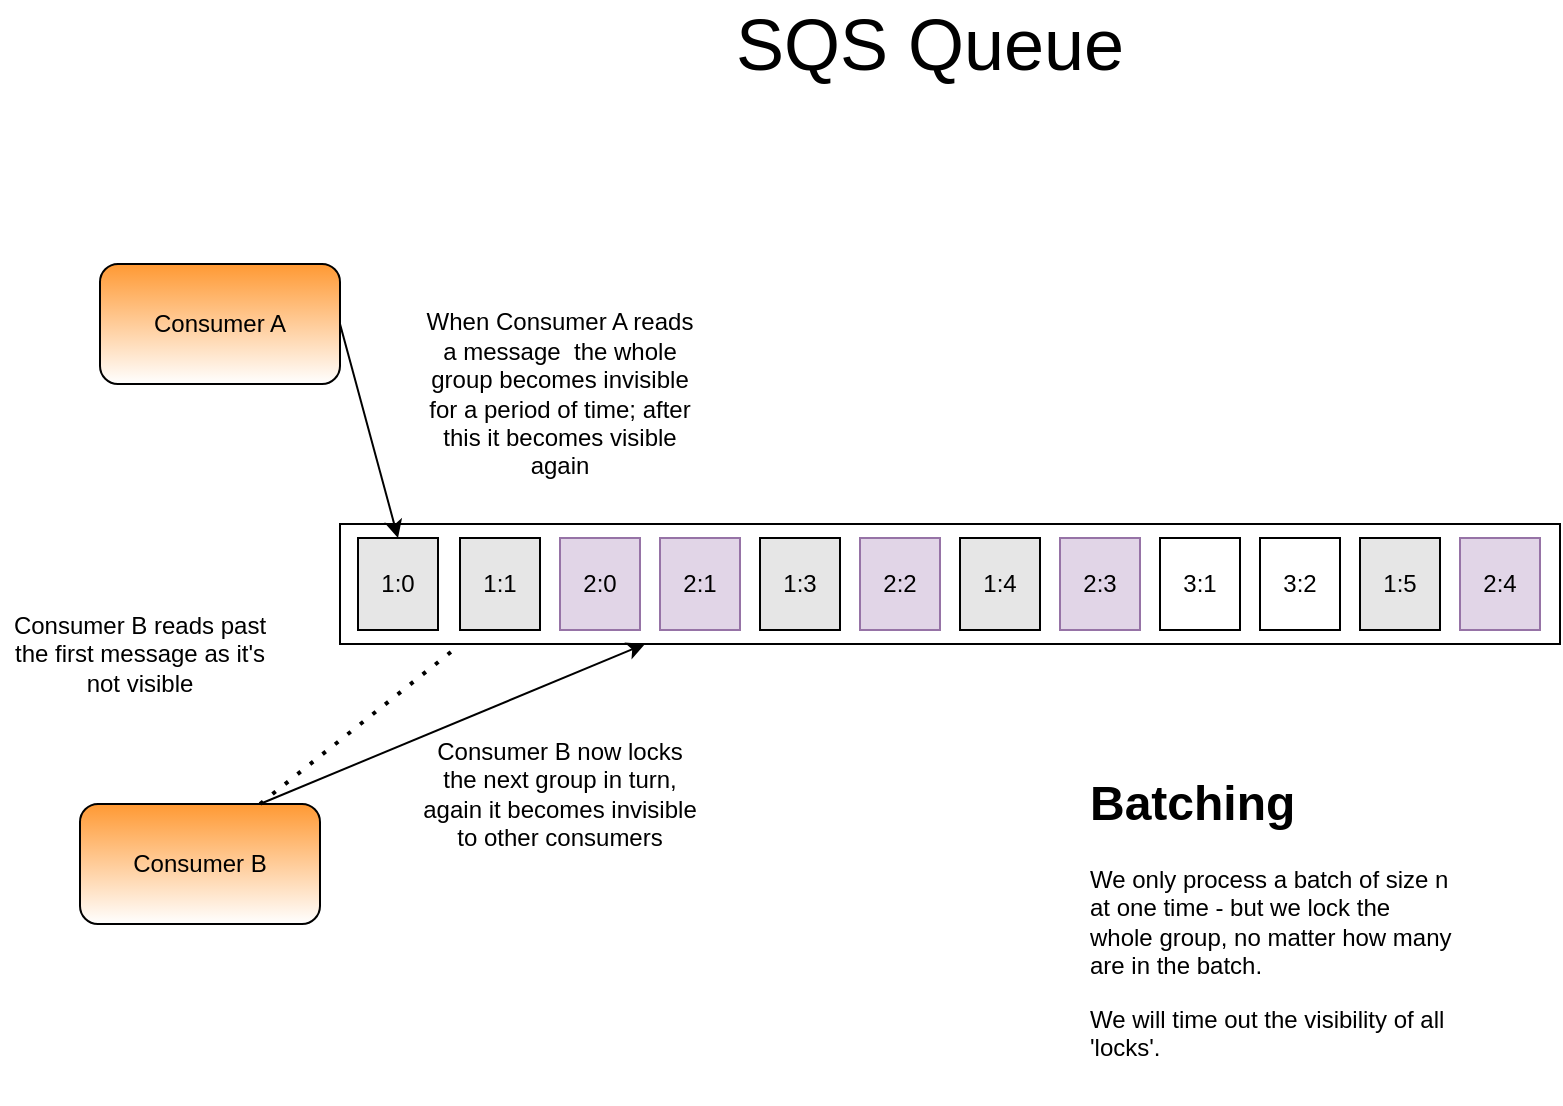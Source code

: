 <mxfile version="14.1.8" type="device"><diagram id="RE_RjAn07ecOJKHI5Ocf" name="Page-1"><mxGraphModel dx="450" dy="324" grid="1" gridSize="10" guides="1" tooltips="1" connect="1" arrows="1" fold="1" page="1" pageScale="1" pageWidth="1169" pageHeight="827" math="0" shadow="0"><root><mxCell id="0"/><mxCell id="1" parent="0"/><mxCell id="Mjh01tjDiVGj-hsDDL6g-1" value="" style="rounded=0;whiteSpace=wrap;html=1;" parent="1" vertex="1"><mxGeometry x="320" y="400" width="610" height="60" as="geometry"/></mxCell><mxCell id="Mjh01tjDiVGj-hsDDL6g-2" value="&lt;font style=&quot;font-size: 36px&quot;&gt;SQS Queue&lt;/font&gt;" style="text;html=1;strokeColor=none;fillColor=none;align=center;verticalAlign=middle;whiteSpace=wrap;rounded=0;" parent="1" vertex="1"><mxGeometry x="420" y="150" width="390" height="20" as="geometry"/></mxCell><mxCell id="Mjh01tjDiVGj-hsDDL6g-3" value="1:0" style="text;html=1;align=center;verticalAlign=middle;whiteSpace=wrap;rounded=0;strokeColor=#000000;fillColor=#E6E6E6;" parent="1" vertex="1"><mxGeometry x="329" y="407" width="40" height="46" as="geometry"/></mxCell><mxCell id="Mjh01tjDiVGj-hsDDL6g-4" value="1:1" style="text;html=1;align=center;verticalAlign=middle;whiteSpace=wrap;rounded=0;strokeColor=#000000;fillColor=#E6E6E6;" parent="1" vertex="1"><mxGeometry x="380" y="407" width="40" height="46" as="geometry"/></mxCell><mxCell id="Mjh01tjDiVGj-hsDDL6g-5" value="2:0" style="text;html=1;align=center;verticalAlign=middle;whiteSpace=wrap;rounded=0;strokeColor=#9673a6;fillColor=#e1d5e7;" parent="1" vertex="1"><mxGeometry x="430" y="407" width="40" height="46" as="geometry"/></mxCell><mxCell id="Mjh01tjDiVGj-hsDDL6g-6" value="2:1" style="text;html=1;align=center;verticalAlign=middle;whiteSpace=wrap;rounded=0;strokeColor=#9673a6;fillColor=#e1d5e7;" parent="1" vertex="1"><mxGeometry x="480" y="407" width="40" height="46" as="geometry"/></mxCell><mxCell id="Mjh01tjDiVGj-hsDDL6g-7" value="1:3" style="text;html=1;align=center;verticalAlign=middle;whiteSpace=wrap;rounded=0;strokeColor=#000000;fillColor=#E6E6E6;" parent="1" vertex="1"><mxGeometry x="530" y="407" width="40" height="46" as="geometry"/></mxCell><mxCell id="Mjh01tjDiVGj-hsDDL6g-8" value="2:2" style="text;html=1;align=center;verticalAlign=middle;whiteSpace=wrap;rounded=0;strokeColor=#9673a6;fillColor=#e1d5e7;" parent="1" vertex="1"><mxGeometry x="580" y="407" width="40" height="46" as="geometry"/></mxCell><mxCell id="Mjh01tjDiVGj-hsDDL6g-9" value="1:4" style="text;html=1;align=center;verticalAlign=middle;whiteSpace=wrap;rounded=0;strokeColor=#000000;fillColor=#E6E6E6;" parent="1" vertex="1"><mxGeometry x="630" y="407" width="40" height="46" as="geometry"/></mxCell><mxCell id="Mjh01tjDiVGj-hsDDL6g-10" value="2:3" style="text;html=1;align=center;verticalAlign=middle;whiteSpace=wrap;rounded=0;strokeColor=#9673a6;fillColor=#e1d5e7;" parent="1" vertex="1"><mxGeometry x="680" y="407" width="40" height="46" as="geometry"/></mxCell><mxCell id="Mjh01tjDiVGj-hsDDL6g-11" value="3:1" style="text;html=1;fillColor=none;align=center;verticalAlign=middle;whiteSpace=wrap;rounded=0;strokeColor=#000000;" parent="1" vertex="1"><mxGeometry x="730" y="407" width="40" height="46" as="geometry"/></mxCell><mxCell id="Mjh01tjDiVGj-hsDDL6g-12" value="3:2" style="text;html=1;fillColor=none;align=center;verticalAlign=middle;whiteSpace=wrap;rounded=0;strokeColor=#000000;" parent="1" vertex="1"><mxGeometry x="780" y="407" width="40" height="46" as="geometry"/></mxCell><mxCell id="Mjh01tjDiVGj-hsDDL6g-13" value="1:5" style="text;html=1;align=center;verticalAlign=middle;whiteSpace=wrap;rounded=0;strokeColor=#000000;fillColor=#E6E6E6;" parent="1" vertex="1"><mxGeometry x="830" y="407" width="40" height="46" as="geometry"/></mxCell><mxCell id="Mjh01tjDiVGj-hsDDL6g-14" value="2:4" style="text;html=1;fillColor=#e1d5e7;align=center;verticalAlign=middle;whiteSpace=wrap;rounded=0;strokeColor=#9673a6;" parent="1" vertex="1"><mxGeometry x="880" y="407" width="40" height="46" as="geometry"/></mxCell><mxCell id="Mjh01tjDiVGj-hsDDL6g-15" value="Consumer A" style="rounded=1;whiteSpace=wrap;html=1;strokeColor=#000000;gradientColor=#ffffff;fillColor=#FF9933;" parent="1" vertex="1"><mxGeometry x="200" y="270" width="120" height="60" as="geometry"/></mxCell><mxCell id="0R_Kh10yji-X_noLmyi--2" value="Consumer B" style="rounded=1;whiteSpace=wrap;html=1;strokeColor=#000000;gradientColor=#ffffff;fillColor=#FF9933;" parent="1" vertex="1"><mxGeometry x="190" y="540" width="120" height="60" as="geometry"/></mxCell><mxCell id="0R_Kh10yji-X_noLmyi--3" value="" style="endArrow=classic;html=1;exitX=1;exitY=0.5;exitDx=0;exitDy=0;entryX=0.5;entryY=0;entryDx=0;entryDy=0;" parent="1" source="Mjh01tjDiVGj-hsDDL6g-15" target="Mjh01tjDiVGj-hsDDL6g-3" edge="1"><mxGeometry width="50" height="50" relative="1" as="geometry"><mxPoint x="550" y="430" as="sourcePoint"/><mxPoint x="600" y="380" as="targetPoint"/></mxGeometry></mxCell><mxCell id="0R_Kh10yji-X_noLmyi--4" value="" style="endArrow=none;dashed=1;html=1;dashPattern=1 3;strokeWidth=2;entryX=0.097;entryY=1.017;entryDx=0;entryDy=0;entryPerimeter=0;" parent="1" target="Mjh01tjDiVGj-hsDDL6g-1" edge="1"><mxGeometry width="50" height="50" relative="1" as="geometry"><mxPoint x="280" y="540" as="sourcePoint"/><mxPoint x="349" y="480" as="targetPoint"/></mxGeometry></mxCell><mxCell id="0R_Kh10yji-X_noLmyi--5" value="" style="endArrow=classic;html=1;exitX=1;exitY=0.5;exitDx=0;exitDy=0;entryX=0.25;entryY=1;entryDx=0;entryDy=0;" parent="1" target="Mjh01tjDiVGj-hsDDL6g-1" edge="1"><mxGeometry width="50" height="50" relative="1" as="geometry"><mxPoint x="280" y="540" as="sourcePoint"/><mxPoint x="410" y="490" as="targetPoint"/></mxGeometry></mxCell><mxCell id="0R_Kh10yji-X_noLmyi--6" value="When Consumer A reads a message&amp;nbsp; the whole group becomes invisible for a period of time; after this it becomes visible again" style="text;html=1;strokeColor=none;fillColor=none;align=center;verticalAlign=middle;whiteSpace=wrap;rounded=0;" parent="1" vertex="1"><mxGeometry x="360" y="320" width="140" height="30" as="geometry"/></mxCell><mxCell id="0R_Kh10yji-X_noLmyi--7" value="Consumer B reads past the first message as it's not visible" style="text;html=1;strokeColor=none;fillColor=none;align=center;verticalAlign=middle;whiteSpace=wrap;rounded=0;" parent="1" vertex="1"><mxGeometry x="150" y="450" width="140" height="30" as="geometry"/></mxCell><mxCell id="0R_Kh10yji-X_noLmyi--8" value="Consumer B now locks the next group in turn, again it becomes invisible to other consumers" style="text;html=1;strokeColor=none;fillColor=none;align=center;verticalAlign=middle;whiteSpace=wrap;rounded=0;" parent="1" vertex="1"><mxGeometry x="360" y="520" width="140" height="30" as="geometry"/></mxCell><mxCell id="y0gyw-xvux9q1Zma44de-1" value="&lt;h1&gt;Batching&lt;/h1&gt;&lt;p&gt;We only process a batch of size n at one time - but we lock the whole group, no matter how many are in the batch.&amp;nbsp;&lt;/p&gt;&lt;p&gt;&lt;span&gt;We will time out the visibility of all 'locks'.&lt;/span&gt;&lt;br&gt;&lt;/p&gt;&lt;p&gt;&lt;br&gt;&lt;/p&gt;&lt;p&gt;&lt;br&gt;&lt;/p&gt;" style="text;html=1;strokeColor=none;fillColor=none;spacing=5;spacingTop=-20;whiteSpace=wrap;overflow=hidden;rounded=0;" vertex="1" parent="1"><mxGeometry x="690" y="520" width="190" height="170" as="geometry"/></mxCell></root></mxGraphModel></diagram></mxfile>